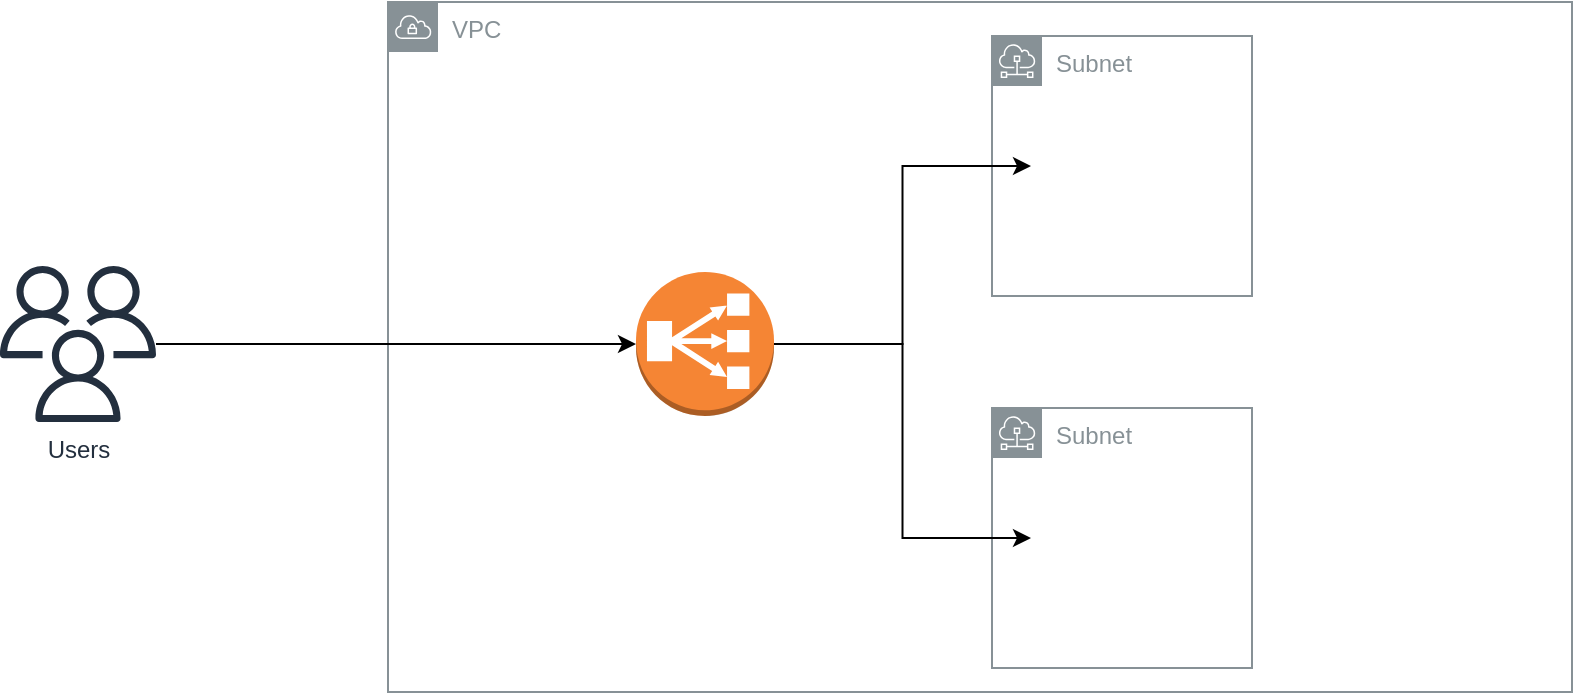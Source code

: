 <mxfile version="15.3.0" type="device"><diagram id="V5quW19fEtskb44ZmTUi" name="Page-1"><mxGraphModel dx="1346" dy="589" grid="0" gridSize="10" guides="1" tooltips="1" connect="1" arrows="1" fold="1" page="0" pageScale="1" pageWidth="827" pageHeight="1169" math="0" shadow="0"><root><mxCell id="0"/><mxCell id="1" parent="0"/><mxCell id="qMCA4aPlpSyNlMmC23ND-1" value="VPC" style="sketch=0;outlineConnect=0;gradientColor=none;html=1;whiteSpace=wrap;fontSize=12;fontStyle=0;shape=mxgraph.aws4.group;grIcon=mxgraph.aws4.group_vpc;strokeColor=#879196;fillColor=none;verticalAlign=top;align=left;spacingLeft=30;fontColor=#879196;dashed=0;" vertex="1" parent="1"><mxGeometry x="167" y="95" width="592" height="345" as="geometry"/></mxCell><mxCell id="qMCA4aPlpSyNlMmC23ND-2" value="Subnet" style="sketch=0;outlineConnect=0;gradientColor=none;html=1;whiteSpace=wrap;fontSize=12;fontStyle=0;shape=mxgraph.aws4.group;grIcon=mxgraph.aws4.group_subnet;strokeColor=#879196;fillColor=none;verticalAlign=top;align=left;spacingLeft=30;fontColor=#879196;dashed=0;" vertex="1" parent="1"><mxGeometry x="469" y="112" width="130" height="130" as="geometry"/></mxCell><mxCell id="qMCA4aPlpSyNlMmC23ND-3" value="Subnet" style="sketch=0;outlineConnect=0;gradientColor=none;html=1;whiteSpace=wrap;fontSize=12;fontStyle=0;shape=mxgraph.aws4.group;grIcon=mxgraph.aws4.group_subnet;strokeColor=#879196;fillColor=none;verticalAlign=top;align=left;spacingLeft=30;fontColor=#879196;dashed=0;" vertex="1" parent="1"><mxGeometry x="469" y="298" width="130" height="130" as="geometry"/></mxCell><mxCell id="qMCA4aPlpSyNlMmC23ND-7" style="edgeStyle=orthogonalEdgeStyle;rounded=0;orthogonalLoop=1;jettySize=auto;html=1;entryX=0;entryY=0.5;entryDx=0;entryDy=0;" edge="1" parent="1" source="qMCA4aPlpSyNlMmC23ND-4" target="qMCA4aPlpSyNlMmC23ND-5"><mxGeometry relative="1" as="geometry"/></mxCell><mxCell id="qMCA4aPlpSyNlMmC23ND-8" style="edgeStyle=orthogonalEdgeStyle;rounded=0;orthogonalLoop=1;jettySize=auto;html=1;entryX=0;entryY=0.5;entryDx=0;entryDy=0;" edge="1" parent="1" source="qMCA4aPlpSyNlMmC23ND-4" target="qMCA4aPlpSyNlMmC23ND-6"><mxGeometry relative="1" as="geometry"/></mxCell><mxCell id="qMCA4aPlpSyNlMmC23ND-4" value="" style="outlineConnect=0;dashed=0;verticalLabelPosition=bottom;verticalAlign=top;align=center;html=1;shape=mxgraph.aws3.classic_load_balancer;fillColor=#F58534;gradientColor=none;" vertex="1" parent="1"><mxGeometry x="291" y="230" width="69" height="72" as="geometry"/></mxCell><mxCell id="qMCA4aPlpSyNlMmC23ND-5" value="" style="shape=image;html=1;verticalAlign=top;verticalLabelPosition=bottom;labelBackgroundColor=#ffffff;imageAspect=0;aspect=fixed;image=https://cdn2.iconfinder.com/data/icons/amazon-aws-stencils/100/Compute__Networking_copy_Amazon_EC2_Instance-128.png" vertex="1" parent="1"><mxGeometry x="488.5" y="131.5" width="91" height="91" as="geometry"/></mxCell><mxCell id="qMCA4aPlpSyNlMmC23ND-6" value="" style="shape=image;html=1;verticalAlign=top;verticalLabelPosition=bottom;labelBackgroundColor=#ffffff;imageAspect=0;aspect=fixed;image=https://cdn2.iconfinder.com/data/icons/amazon-aws-stencils/100/Compute__Networking_copy_Amazon_EC2_Instance-128.png" vertex="1" parent="1"><mxGeometry x="488.5" y="317.5" width="91" height="91" as="geometry"/></mxCell><mxCell id="qMCA4aPlpSyNlMmC23ND-10" style="edgeStyle=orthogonalEdgeStyle;rounded=0;orthogonalLoop=1;jettySize=auto;html=1;" edge="1" parent="1" source="qMCA4aPlpSyNlMmC23ND-9" target="qMCA4aPlpSyNlMmC23ND-4"><mxGeometry relative="1" as="geometry"/></mxCell><mxCell id="qMCA4aPlpSyNlMmC23ND-9" value="Users" style="sketch=0;outlineConnect=0;fontColor=#232F3E;gradientColor=none;fillColor=#232F3E;strokeColor=none;dashed=0;verticalLabelPosition=bottom;verticalAlign=top;align=center;html=1;fontSize=12;fontStyle=0;aspect=fixed;pointerEvents=1;shape=mxgraph.aws4.users;" vertex="1" parent="1"><mxGeometry x="-27" y="227" width="78" height="78" as="geometry"/></mxCell></root></mxGraphModel></diagram></mxfile>